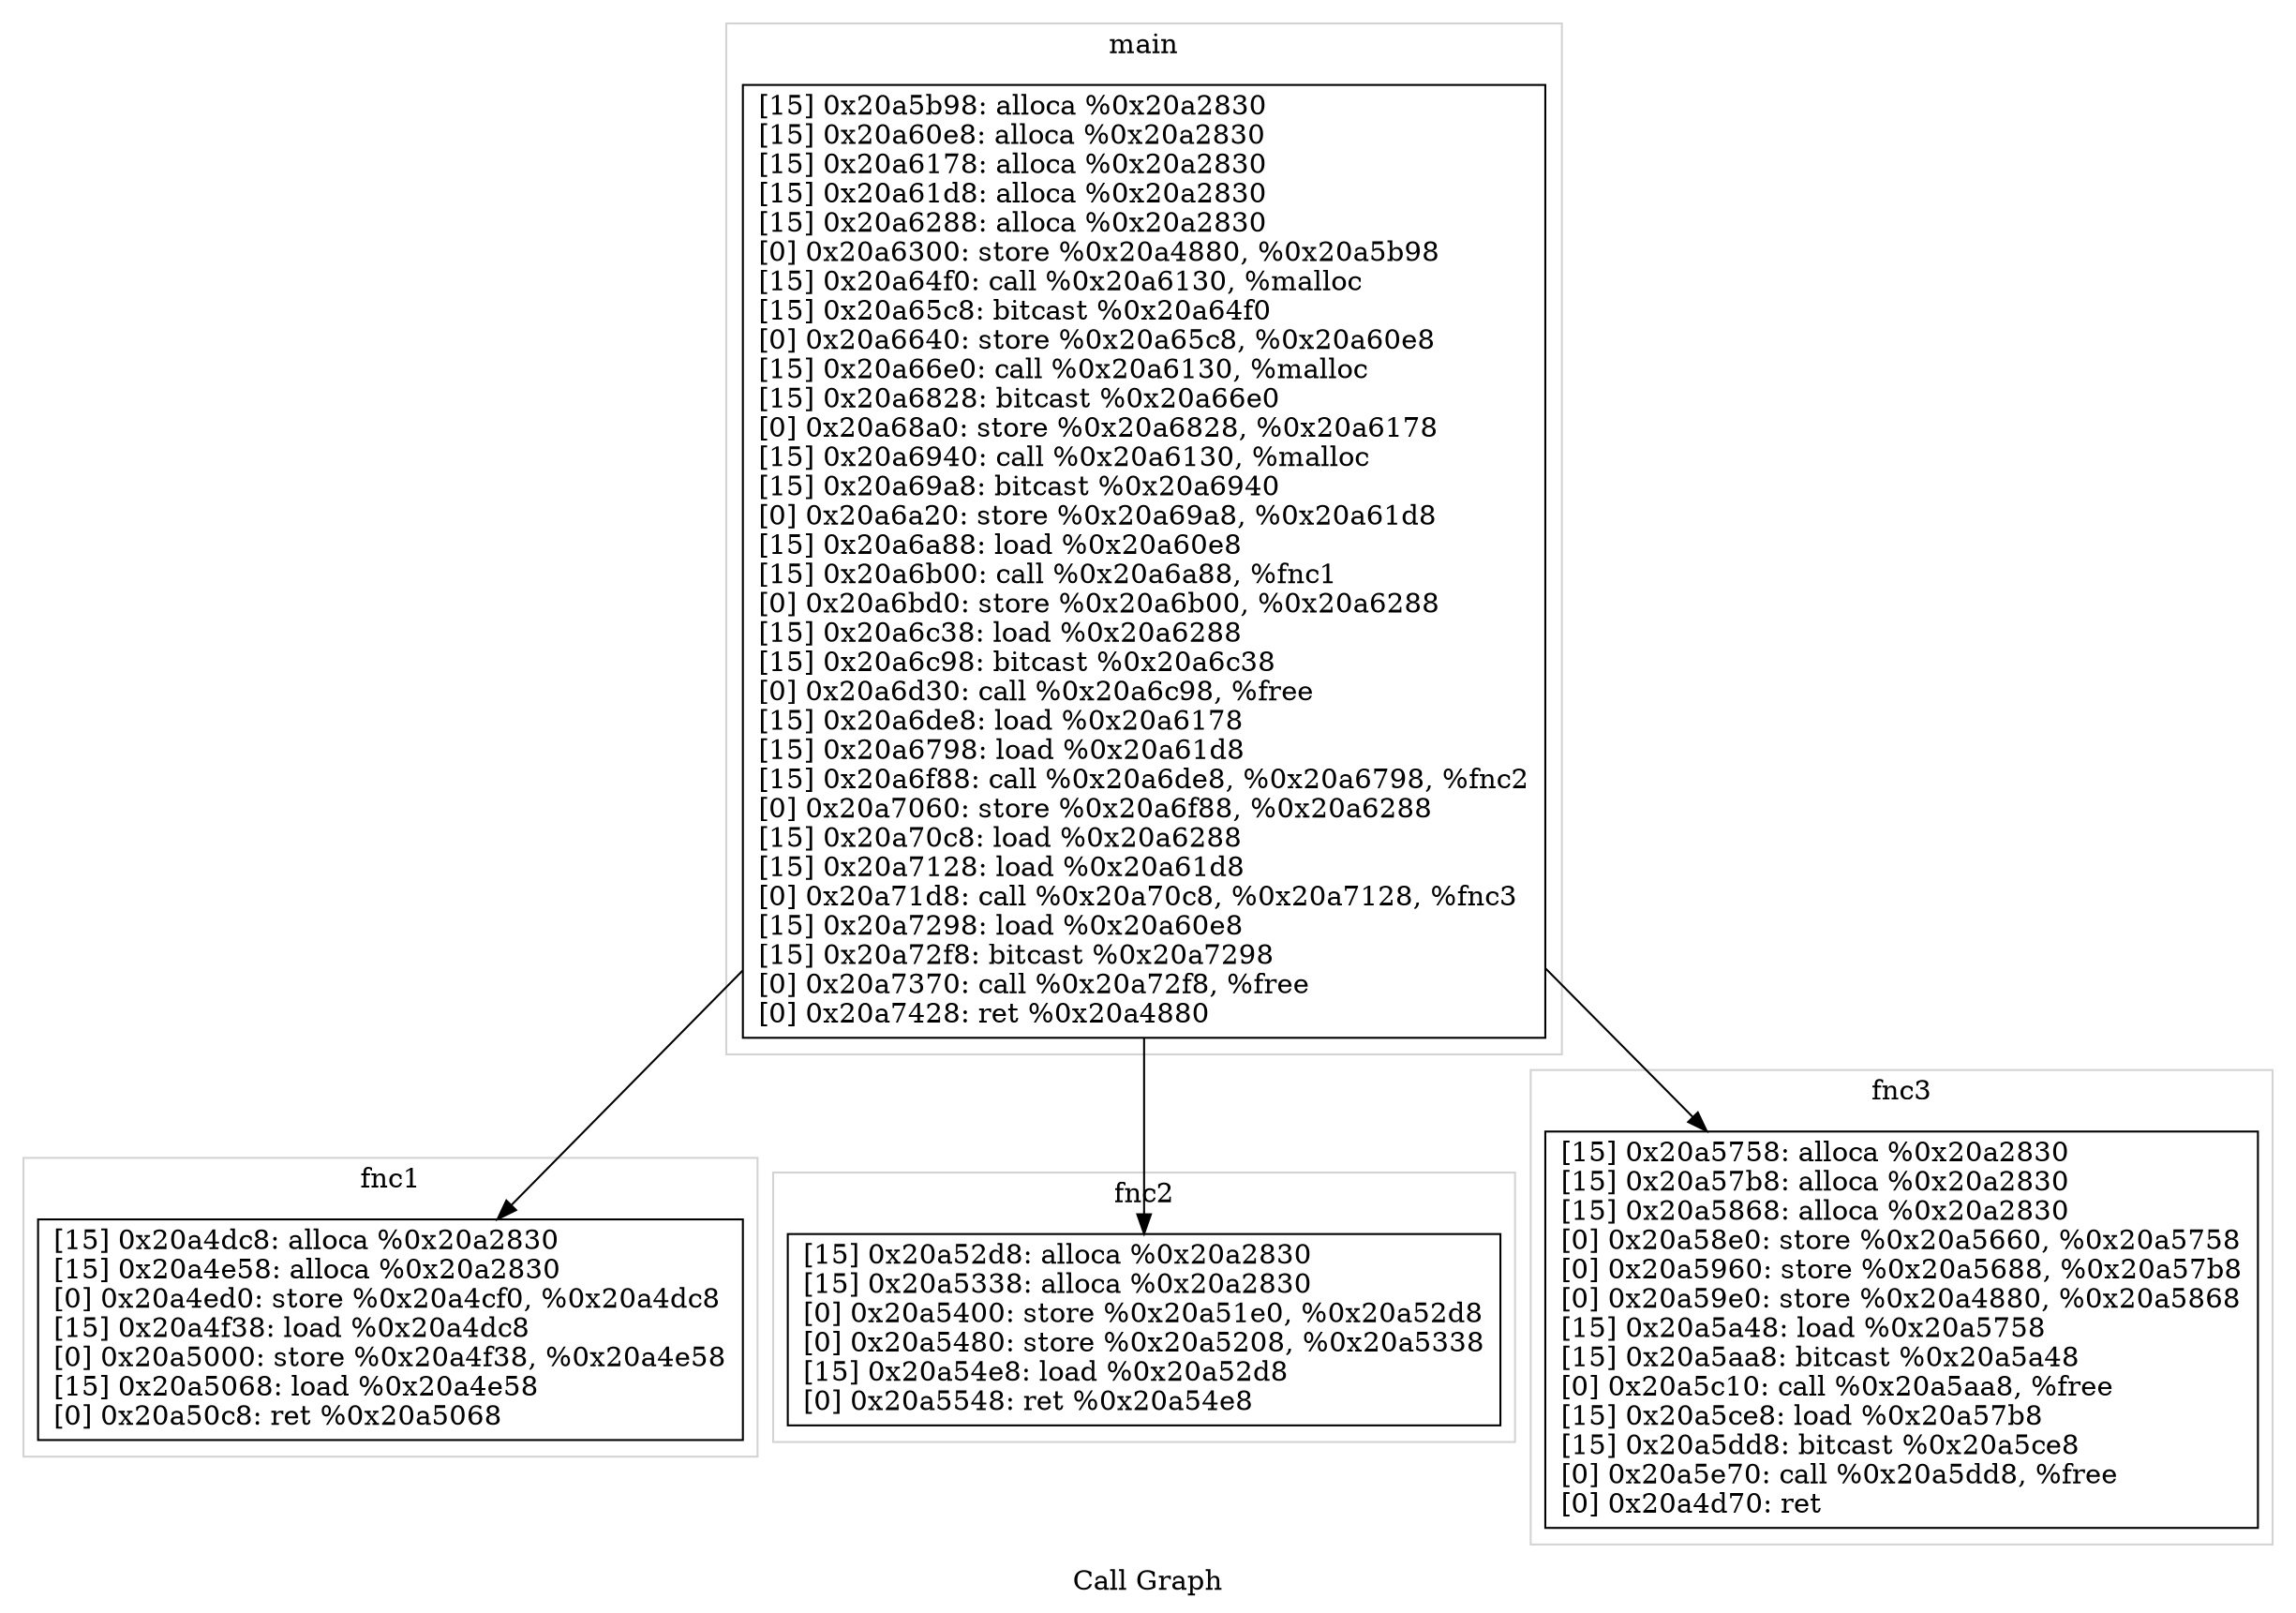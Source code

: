 digraph {

	label="Call Graph";
	subgraph cluster_0 {
		color=lightgrey;
		label="fnc1";
		Node0x20a4d20 [shape=record, label="{
				[15] 0x20a4dc8: alloca %0x20a2830\l
				[15] 0x20a4e58: alloca %0x20a2830\l
				[0] 0x20a4ed0: store %0x20a4cf0, %0x20a4dc8\l
				[15] 0x20a4f38: load %0x20a4dc8\l
				[0] 0x20a5000: store %0x20a4f38, %0x20a4e58\l
				[15] 0x20a5068: load %0x20a4e58\l
				[0] 0x20a50c8: ret %0x20a5068\l
			}"];
	}
	subgraph cluster_1 {
		color=lightgrey;
		label="fnc2";
		Node0x20a5240 [shape=record, label="{
				[15] 0x20a52d8: alloca %0x20a2830\l
				[15] 0x20a5338: alloca %0x20a2830\l
				[0] 0x20a5400: store %0x20a51e0, %0x20a52d8\l
				[0] 0x20a5480: store %0x20a5208, %0x20a5338\l
				[15] 0x20a54e8: load %0x20a52d8\l
				[0] 0x20a5548: ret %0x20a54e8\l
			}"];
	}
	subgraph cluster_2 {
		color=lightgrey;
		label="fnc3";
		Node0x20a56c0 [shape=record, label="{
				[15] 0x20a5758: alloca %0x20a2830\l
				[15] 0x20a57b8: alloca %0x20a2830\l
				[15] 0x20a5868: alloca %0x20a2830\l
				[0] 0x20a58e0: store %0x20a5660, %0x20a5758\l
				[0] 0x20a5960: store %0x20a5688, %0x20a57b8\l
				[0] 0x20a59e0: store %0x20a4880, %0x20a5868\l
				[15] 0x20a5a48: load %0x20a5758\l
				[15] 0x20a5aa8: bitcast %0x20a5a48\l
				[0] 0x20a5c10: call %0x20a5aa8, %free\l
				[15] 0x20a5ce8: load %0x20a57b8\l
				[15] 0x20a5dd8: bitcast %0x20a5ce8\l
				[0] 0x20a5e70: call %0x20a5dd8, %free\l
				[0] 0x20a4d70: ret \l
			}"];
	}
	subgraph cluster_3 {
		color=lightgrey;
		label="free";
	}
	subgraph cluster_4 {
		color=lightgrey;
		label="main";
		Node0x20a6020 [shape=record, label="{
				[15] 0x20a5b98: alloca %0x20a2830\l
				[15] 0x20a60e8: alloca %0x20a2830\l
				[15] 0x20a6178: alloca %0x20a2830\l
				[15] 0x20a61d8: alloca %0x20a2830\l
				[15] 0x20a6288: alloca %0x20a2830\l
				[0] 0x20a6300: store %0x20a4880, %0x20a5b98\l
				[15] 0x20a64f0: call %0x20a6130, %malloc\l
				[15] 0x20a65c8: bitcast %0x20a64f0\l
				[0] 0x20a6640: store %0x20a65c8, %0x20a60e8\l
				[15] 0x20a66e0: call %0x20a6130, %malloc\l
				[15] 0x20a6828: bitcast %0x20a66e0\l
				[0] 0x20a68a0: store %0x20a6828, %0x20a6178\l
				[15] 0x20a6940: call %0x20a6130, %malloc\l
				[15] 0x20a69a8: bitcast %0x20a6940\l
				[0] 0x20a6a20: store %0x20a69a8, %0x20a61d8\l
				[15] 0x20a6a88: load %0x20a60e8\l
				[15] 0x20a6b00: call %0x20a6a88, %fnc1\l
				[0] 0x20a6bd0: store %0x20a6b00, %0x20a6288\l
				[15] 0x20a6c38: load %0x20a6288\l
				[15] 0x20a6c98: bitcast %0x20a6c38\l
				[0] 0x20a6d30: call %0x20a6c98, %free\l
				[15] 0x20a6de8: load %0x20a6178\l
				[15] 0x20a6798: load %0x20a61d8\l
				[15] 0x20a6f88: call %0x20a6de8, %0x20a6798, %fnc2\l
				[0] 0x20a7060: store %0x20a6f88, %0x20a6288\l
				[15] 0x20a70c8: load %0x20a6288\l
				[15] 0x20a7128: load %0x20a61d8\l
				[0] 0x20a71d8: call %0x20a70c8, %0x20a7128, %fnc3\l
				[15] 0x20a7298: load %0x20a60e8\l
				[15] 0x20a72f8: bitcast %0x20a7298\l
				[0] 0x20a7370: call %0x20a72f8, %free\l
				[0] 0x20a7428: ret %0x20a4880\l
			}"];
	}
	subgraph cluster_5 {
		color=lightgrey;
		label="malloc";
	}
	Node0x20a6020 -> Node0x20a4d20
	Node0x20a6020 -> Node0x20a5240
	Node0x20a6020 -> Node0x20a56c0
}